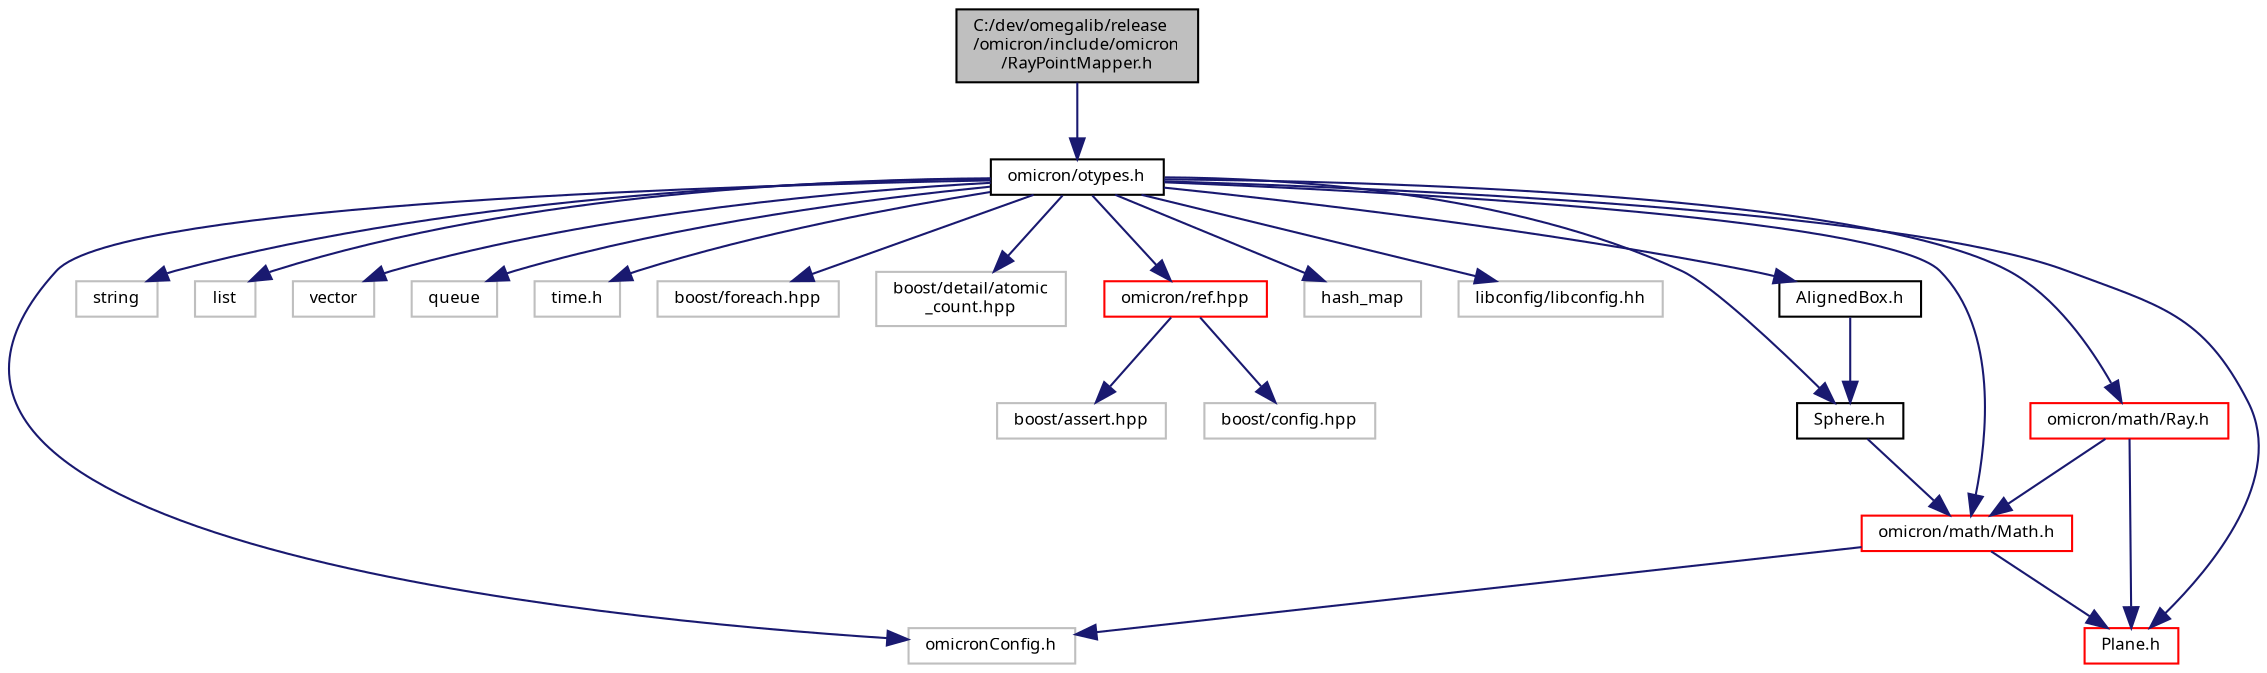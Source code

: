 digraph "C:/dev/omegalib/release/omicron/include/omicron/RayPointMapper.h"
{
  bgcolor="transparent";
  edge [fontname="FreeSans.ttf",fontsize="8",labelfontname="FreeSans.ttf",labelfontsize="8"];
  node [fontname="FreeSans.ttf",fontsize="8",shape=record];
  Node1 [label="C:/dev/omegalib/release\l/omicron/include/omicron\l/RayPointMapper.h",height=0.2,width=0.4,color="black", fillcolor="grey75", style="filled", fontcolor="black"];
  Node1 -> Node2 [color="midnightblue",fontsize="8",style="solid",fontname="FreeSans.ttf"];
  Node2 [label="omicron/otypes.h",height=0.2,width=0.4,color="black",URL="$omicron_2include_2omicron_2otypes_8h.html"];
  Node2 -> Node3 [color="midnightblue",fontsize="8",style="solid",fontname="FreeSans.ttf"];
  Node3 [label="omicronConfig.h",height=0.2,width=0.4,color="grey75"];
  Node2 -> Node4 [color="midnightblue",fontsize="8",style="solid",fontname="FreeSans.ttf"];
  Node4 [label="string",height=0.2,width=0.4,color="grey75"];
  Node2 -> Node5 [color="midnightblue",fontsize="8",style="solid",fontname="FreeSans.ttf"];
  Node5 [label="list",height=0.2,width=0.4,color="grey75"];
  Node2 -> Node6 [color="midnightblue",fontsize="8",style="solid",fontname="FreeSans.ttf"];
  Node6 [label="vector",height=0.2,width=0.4,color="grey75"];
  Node2 -> Node7 [color="midnightblue",fontsize="8",style="solid",fontname="FreeSans.ttf"];
  Node7 [label="queue",height=0.2,width=0.4,color="grey75"];
  Node2 -> Node8 [color="midnightblue",fontsize="8",style="solid",fontname="FreeSans.ttf"];
  Node8 [label="time.h",height=0.2,width=0.4,color="grey75"];
  Node2 -> Node9 [color="midnightblue",fontsize="8",style="solid",fontname="FreeSans.ttf"];
  Node9 [label="boost/foreach.hpp",height=0.2,width=0.4,color="grey75"];
  Node2 -> Node10 [color="midnightblue",fontsize="8",style="solid",fontname="FreeSans.ttf"];
  Node10 [label="boost/detail/atomic\l_count.hpp",height=0.2,width=0.4,color="grey75"];
  Node2 -> Node11 [color="midnightblue",fontsize="8",style="solid",fontname="FreeSans.ttf"];
  Node11 [label="omicron/ref.hpp",height=0.2,width=0.4,color="red",URL="$ref_8hpp.html"];
  Node11 -> Node12 [color="midnightblue",fontsize="8",style="solid",fontname="FreeSans.ttf"];
  Node12 [label="boost/config.hpp",height=0.2,width=0.4,color="grey75"];
  Node11 -> Node13 [color="midnightblue",fontsize="8",style="solid",fontname="FreeSans.ttf"];
  Node13 [label="boost/assert.hpp",height=0.2,width=0.4,color="grey75"];
  Node2 -> Node14 [color="midnightblue",fontsize="8",style="solid",fontname="FreeSans.ttf"];
  Node14 [label="hash_map",height=0.2,width=0.4,color="grey75"];
  Node2 -> Node15 [color="midnightblue",fontsize="8",style="solid",fontname="FreeSans.ttf"];
  Node15 [label="libconfig/libconfig.hh",height=0.2,width=0.4,color="grey75"];
  Node2 -> Node16 [color="midnightblue",fontsize="8",style="solid",fontname="FreeSans.ttf"];
  Node16 [label="omicron/math/Math.h",height=0.2,width=0.4,color="red",URL="$_math_8h.html"];
  Node16 -> Node3 [color="midnightblue",fontsize="8",style="solid",fontname="FreeSans.ttf"];
  Node16 -> Node17 [color="midnightblue",fontsize="8",style="solid",fontname="FreeSans.ttf"];
  Node17 [label="Plane.h",height=0.2,width=0.4,color="red",URL="$_plane_8h.html"];
  Node2 -> Node18 [color="midnightblue",fontsize="8",style="solid",fontname="FreeSans.ttf"];
  Node18 [label="omicron/math/Ray.h",height=0.2,width=0.4,color="red",URL="$_ray_8h.html"];
  Node18 -> Node16 [color="midnightblue",fontsize="8",style="solid",fontname="FreeSans.ttf"];
  Node18 -> Node17 [color="midnightblue",fontsize="8",style="solid",fontname="FreeSans.ttf"];
  Node2 -> Node19 [color="midnightblue",fontsize="8",style="solid",fontname="FreeSans.ttf"];
  Node19 [label="AlignedBox.h",height=0.2,width=0.4,color="black",URL="$_aligned_box_8h.html"];
  Node19 -> Node20 [color="midnightblue",fontsize="8",style="solid",fontname="FreeSans.ttf"];
  Node20 [label="Sphere.h",height=0.2,width=0.4,color="black",URL="$_sphere_8h.html"];
  Node20 -> Node16 [color="midnightblue",fontsize="8",style="solid",fontname="FreeSans.ttf"];
  Node2 -> Node20 [color="midnightblue",fontsize="8",style="solid",fontname="FreeSans.ttf"];
  Node2 -> Node17 [color="midnightblue",fontsize="8",style="solid",fontname="FreeSans.ttf"];
}
